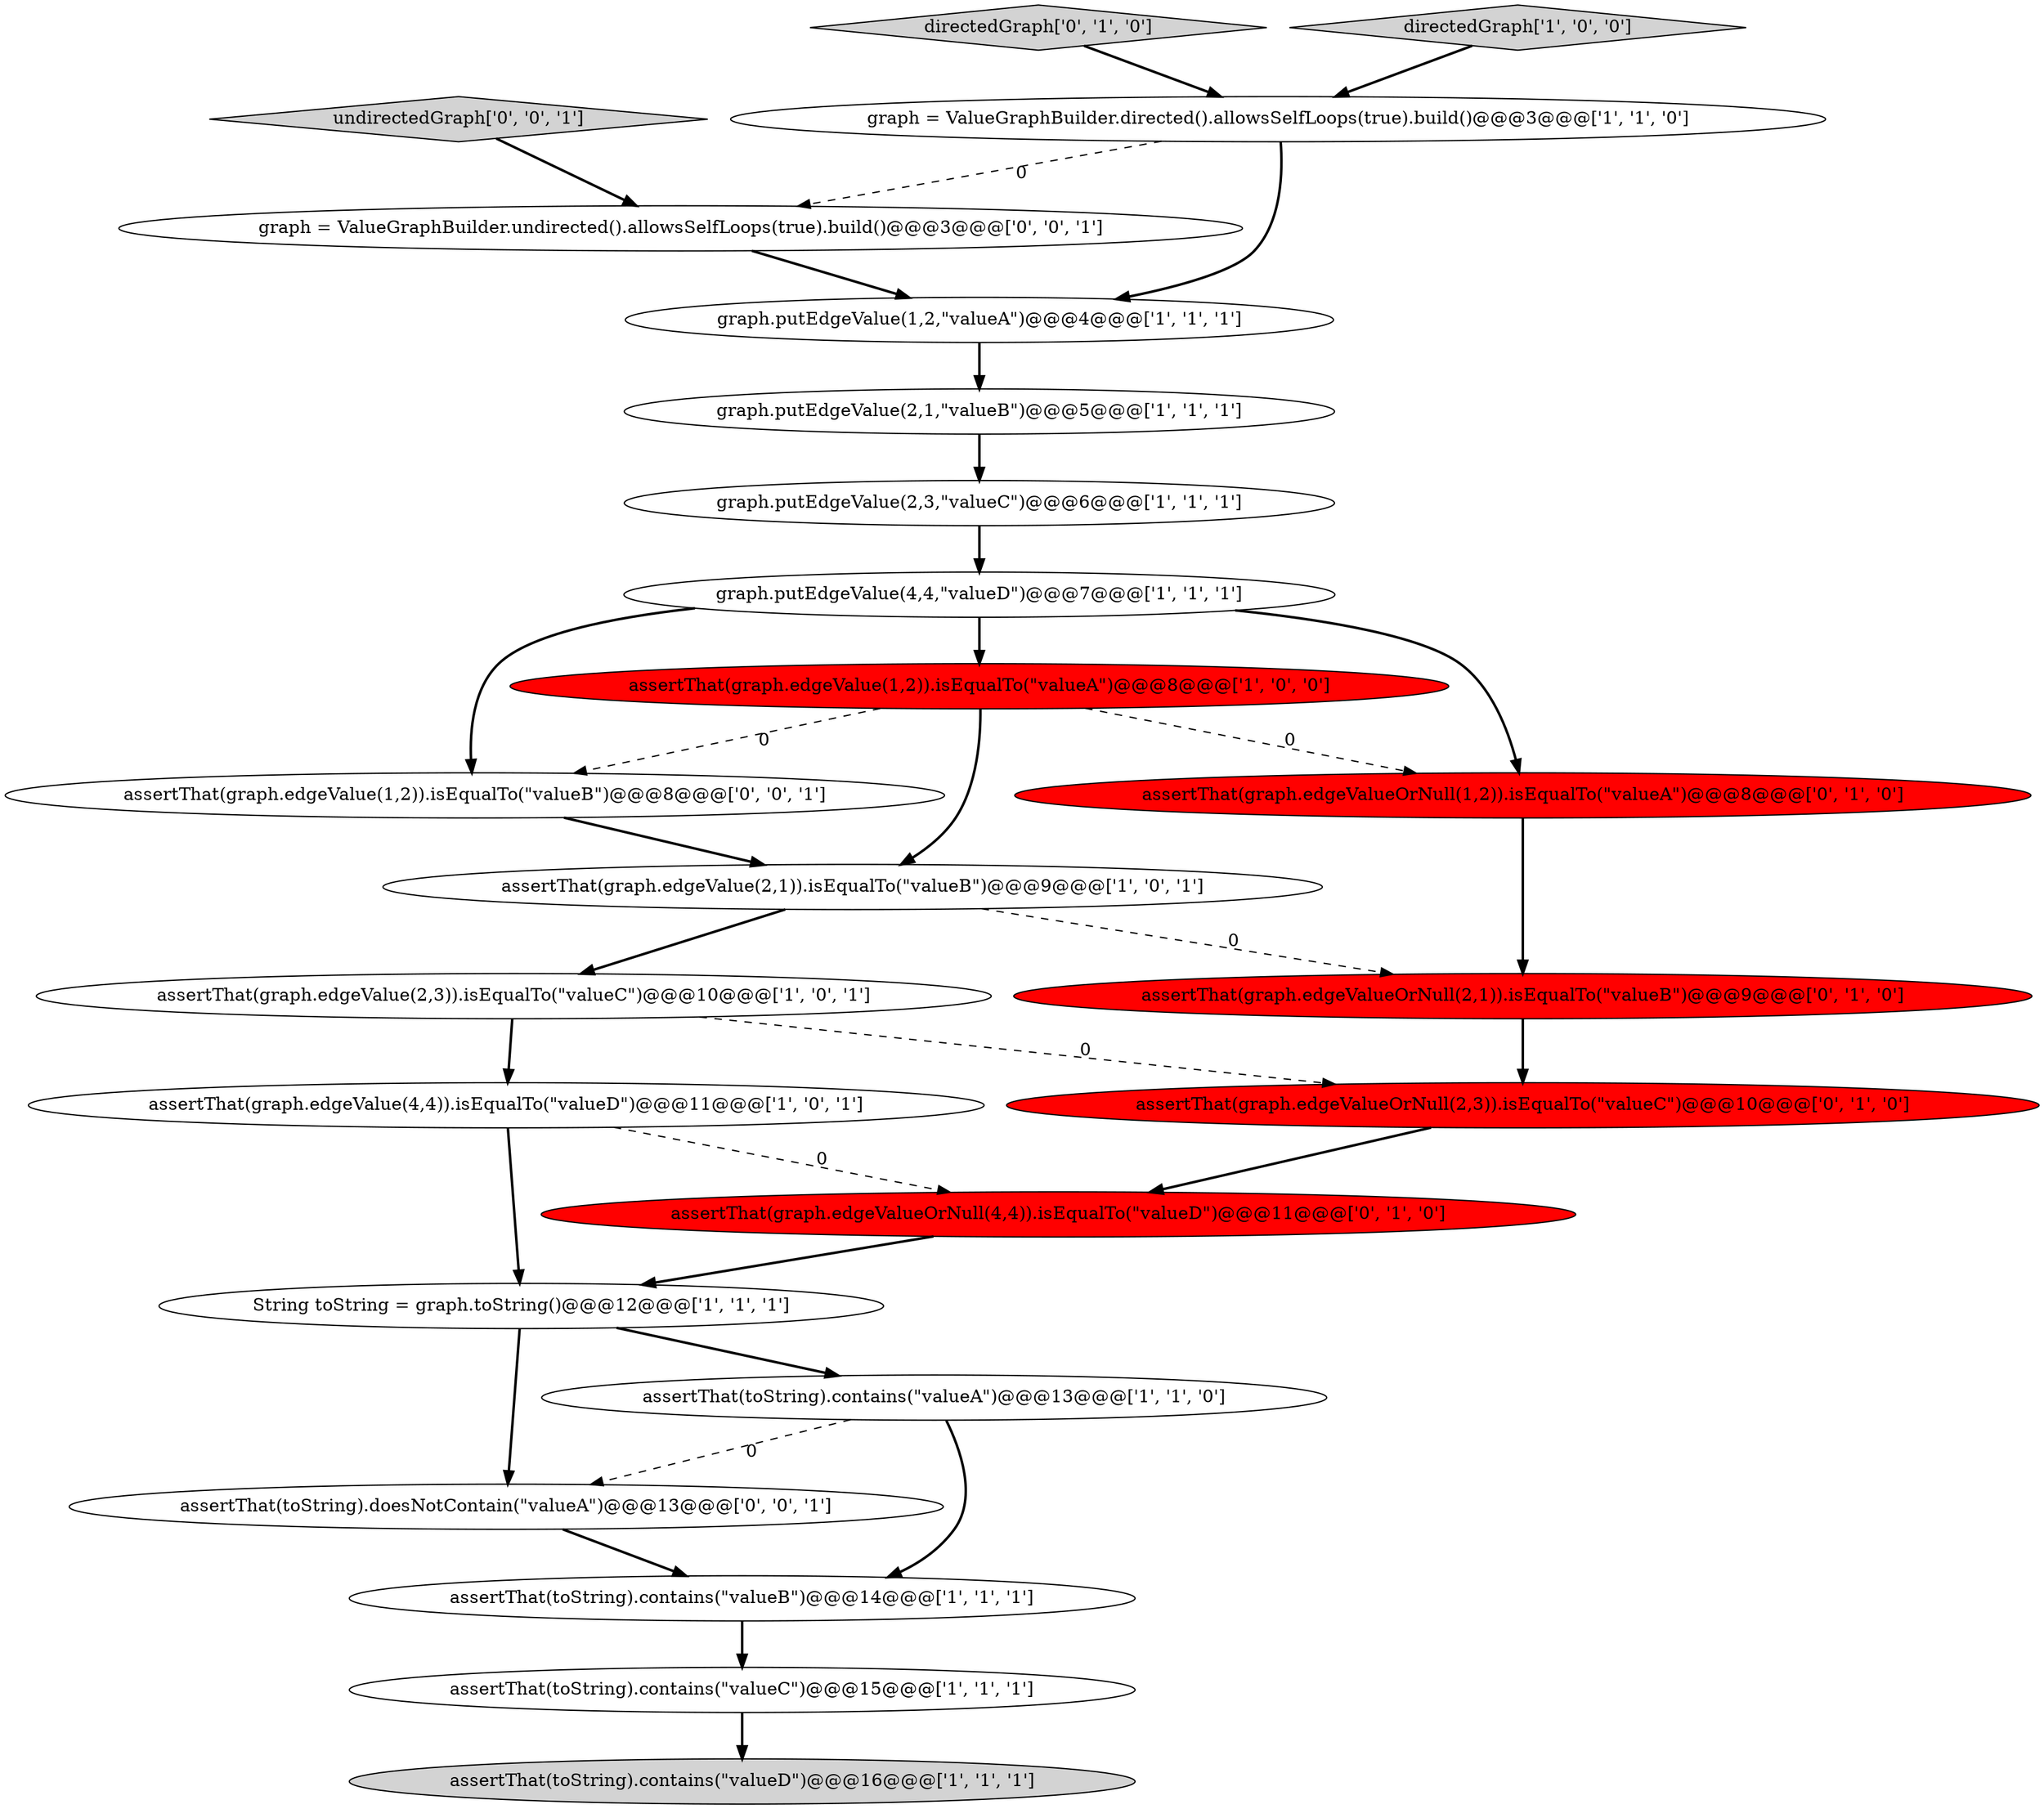 digraph {
21 [style = filled, label = "assertThat(toString).doesNotContain(\"valueA\")@@@13@@@['0', '0', '1']", fillcolor = white, shape = ellipse image = "AAA0AAABBB3BBB"];
22 [style = filled, label = "graph = ValueGraphBuilder.undirected().allowsSelfLoops(true).build()@@@3@@@['0', '0', '1']", fillcolor = white, shape = ellipse image = "AAA0AAABBB3BBB"];
23 [style = filled, label = "undirectedGraph['0', '0', '1']", fillcolor = lightgray, shape = diamond image = "AAA0AAABBB3BBB"];
4 [style = filled, label = "assertThat(graph.edgeValue(2,1)).isEqualTo(\"valueB\")@@@9@@@['1', '0', '1']", fillcolor = white, shape = ellipse image = "AAA0AAABBB1BBB"];
6 [style = filled, label = "graph.putEdgeValue(2,1,\"valueB\")@@@5@@@['1', '1', '1']", fillcolor = white, shape = ellipse image = "AAA0AAABBB1BBB"];
15 [style = filled, label = "assertThat(graph.edgeValueOrNull(2,3)).isEqualTo(\"valueC\")@@@10@@@['0', '1', '0']", fillcolor = red, shape = ellipse image = "AAA1AAABBB2BBB"];
16 [style = filled, label = "assertThat(graph.edgeValueOrNull(2,1)).isEqualTo(\"valueB\")@@@9@@@['0', '1', '0']", fillcolor = red, shape = ellipse image = "AAA1AAABBB2BBB"];
12 [style = filled, label = "assertThat(toString).contains(\"valueD\")@@@16@@@['1', '1', '1']", fillcolor = lightgray, shape = ellipse image = "AAA0AAABBB1BBB"];
0 [style = filled, label = "assertThat(toString).contains(\"valueB\")@@@14@@@['1', '1', '1']", fillcolor = white, shape = ellipse image = "AAA0AAABBB1BBB"];
20 [style = filled, label = "assertThat(graph.edgeValue(1,2)).isEqualTo(\"valueB\")@@@8@@@['0', '0', '1']", fillcolor = white, shape = ellipse image = "AAA0AAABBB3BBB"];
14 [style = filled, label = "assertThat(graph.edgeValue(1,2)).isEqualTo(\"valueA\")@@@8@@@['1', '0', '0']", fillcolor = red, shape = ellipse image = "AAA1AAABBB1BBB"];
7 [style = filled, label = "graph.putEdgeValue(4,4,\"valueD\")@@@7@@@['1', '1', '1']", fillcolor = white, shape = ellipse image = "AAA0AAABBB1BBB"];
1 [style = filled, label = "graph = ValueGraphBuilder.directed().allowsSelfLoops(true).build()@@@3@@@['1', '1', '0']", fillcolor = white, shape = ellipse image = "AAA0AAABBB1BBB"];
18 [style = filled, label = "assertThat(graph.edgeValueOrNull(1,2)).isEqualTo(\"valueA\")@@@8@@@['0', '1', '0']", fillcolor = red, shape = ellipse image = "AAA1AAABBB2BBB"];
8 [style = filled, label = "graph.putEdgeValue(2,3,\"valueC\")@@@6@@@['1', '1', '1']", fillcolor = white, shape = ellipse image = "AAA0AAABBB1BBB"];
2 [style = filled, label = "assertThat(toString).contains(\"valueC\")@@@15@@@['1', '1', '1']", fillcolor = white, shape = ellipse image = "AAA0AAABBB1BBB"];
5 [style = filled, label = "String toString = graph.toString()@@@12@@@['1', '1', '1']", fillcolor = white, shape = ellipse image = "AAA0AAABBB1BBB"];
9 [style = filled, label = "assertThat(toString).contains(\"valueA\")@@@13@@@['1', '1', '0']", fillcolor = white, shape = ellipse image = "AAA0AAABBB1BBB"];
11 [style = filled, label = "assertThat(graph.edgeValue(2,3)).isEqualTo(\"valueC\")@@@10@@@['1', '0', '1']", fillcolor = white, shape = ellipse image = "AAA0AAABBB1BBB"];
17 [style = filled, label = "directedGraph['0', '1', '0']", fillcolor = lightgray, shape = diamond image = "AAA0AAABBB2BBB"];
19 [style = filled, label = "assertThat(graph.edgeValueOrNull(4,4)).isEqualTo(\"valueD\")@@@11@@@['0', '1', '0']", fillcolor = red, shape = ellipse image = "AAA1AAABBB2BBB"];
10 [style = filled, label = "assertThat(graph.edgeValue(4,4)).isEqualTo(\"valueD\")@@@11@@@['1', '0', '1']", fillcolor = white, shape = ellipse image = "AAA0AAABBB1BBB"];
3 [style = filled, label = "directedGraph['1', '0', '0']", fillcolor = lightgray, shape = diamond image = "AAA0AAABBB1BBB"];
13 [style = filled, label = "graph.putEdgeValue(1,2,\"valueA\")@@@4@@@['1', '1', '1']", fillcolor = white, shape = ellipse image = "AAA0AAABBB1BBB"];
16->15 [style = bold, label=""];
4->16 [style = dashed, label="0"];
9->0 [style = bold, label=""];
17->1 [style = bold, label=""];
5->9 [style = bold, label=""];
3->1 [style = bold, label=""];
21->0 [style = bold, label=""];
11->15 [style = dashed, label="0"];
10->19 [style = dashed, label="0"];
0->2 [style = bold, label=""];
14->20 [style = dashed, label="0"];
7->20 [style = bold, label=""];
15->19 [style = bold, label=""];
1->13 [style = bold, label=""];
2->12 [style = bold, label=""];
8->7 [style = bold, label=""];
20->4 [style = bold, label=""];
1->22 [style = dashed, label="0"];
7->14 [style = bold, label=""];
19->5 [style = bold, label=""];
5->21 [style = bold, label=""];
23->22 [style = bold, label=""];
10->5 [style = bold, label=""];
9->21 [style = dashed, label="0"];
11->10 [style = bold, label=""];
6->8 [style = bold, label=""];
7->18 [style = bold, label=""];
13->6 [style = bold, label=""];
14->18 [style = dashed, label="0"];
4->11 [style = bold, label=""];
22->13 [style = bold, label=""];
14->4 [style = bold, label=""];
18->16 [style = bold, label=""];
}
